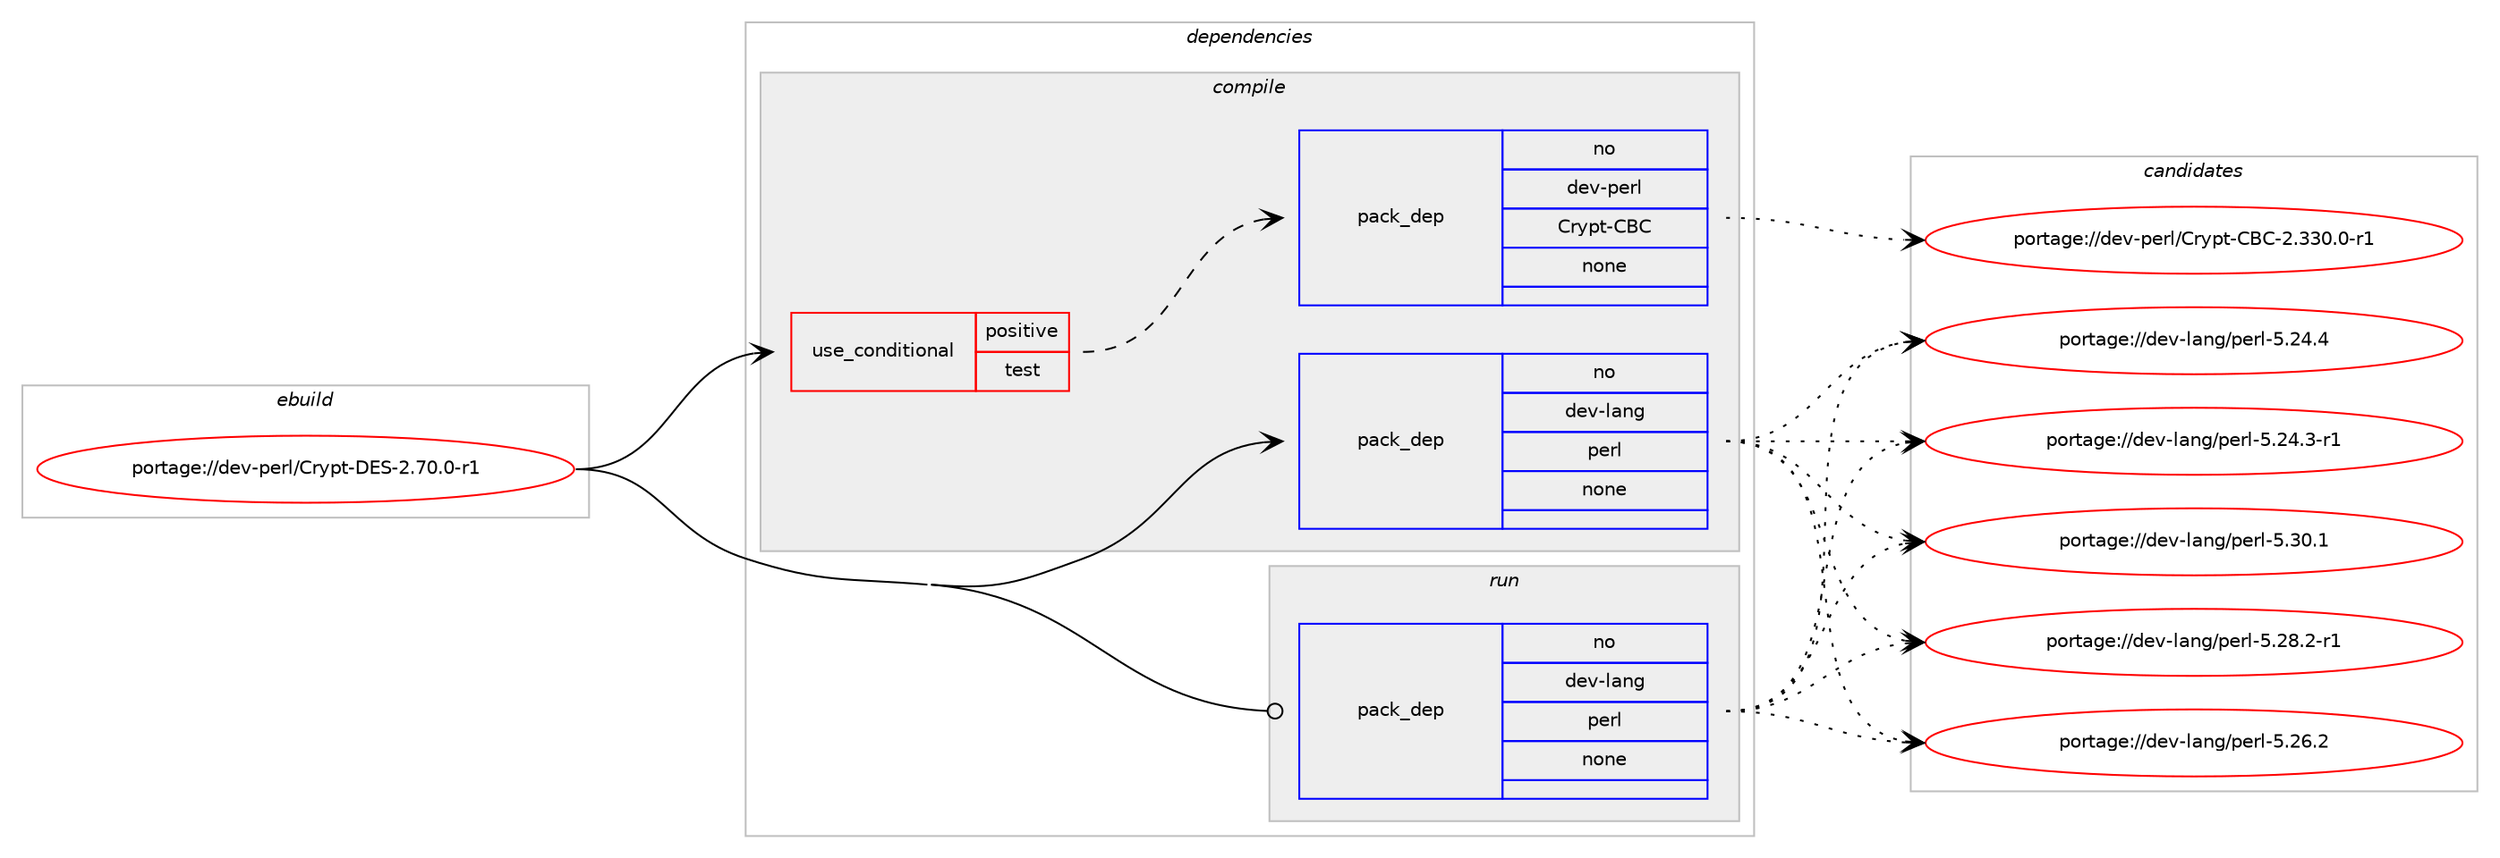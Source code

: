 digraph prolog {

# *************
# Graph options
# *************

newrank=true;
concentrate=true;
compound=true;
graph [rankdir=LR,fontname=Helvetica,fontsize=10,ranksep=1.5];#, ranksep=2.5, nodesep=0.2];
edge  [arrowhead=vee];
node  [fontname=Helvetica,fontsize=10];

# **********
# The ebuild
# **********

subgraph cluster_leftcol {
color=gray;
label=<<i>ebuild</i>>;
id [label="portage://dev-perl/Crypt-DES-2.70.0-r1", color=red, width=4, href="../dev-perl/Crypt-DES-2.70.0-r1.svg"];
}

# ****************
# The dependencies
# ****************

subgraph cluster_midcol {
color=gray;
label=<<i>dependencies</i>>;
subgraph cluster_compile {
fillcolor="#eeeeee";
style=filled;
label=<<i>compile</i>>;
subgraph cond122555 {
dependency498039 [label=<<TABLE BORDER="0" CELLBORDER="1" CELLSPACING="0" CELLPADDING="4"><TR><TD ROWSPAN="3" CELLPADDING="10">use_conditional</TD></TR><TR><TD>positive</TD></TR><TR><TD>test</TD></TR></TABLE>>, shape=none, color=red];
subgraph pack370385 {
dependency498040 [label=<<TABLE BORDER="0" CELLBORDER="1" CELLSPACING="0" CELLPADDING="4" WIDTH="220"><TR><TD ROWSPAN="6" CELLPADDING="30">pack_dep</TD></TR><TR><TD WIDTH="110">no</TD></TR><TR><TD>dev-perl</TD></TR><TR><TD>Crypt-CBC</TD></TR><TR><TD>none</TD></TR><TR><TD></TD></TR></TABLE>>, shape=none, color=blue];
}
dependency498039:e -> dependency498040:w [weight=20,style="dashed",arrowhead="vee"];
}
id:e -> dependency498039:w [weight=20,style="solid",arrowhead="vee"];
subgraph pack370386 {
dependency498041 [label=<<TABLE BORDER="0" CELLBORDER="1" CELLSPACING="0" CELLPADDING="4" WIDTH="220"><TR><TD ROWSPAN="6" CELLPADDING="30">pack_dep</TD></TR><TR><TD WIDTH="110">no</TD></TR><TR><TD>dev-lang</TD></TR><TR><TD>perl</TD></TR><TR><TD>none</TD></TR><TR><TD></TD></TR></TABLE>>, shape=none, color=blue];
}
id:e -> dependency498041:w [weight=20,style="solid",arrowhead="vee"];
}
subgraph cluster_compileandrun {
fillcolor="#eeeeee";
style=filled;
label=<<i>compile and run</i>>;
}
subgraph cluster_run {
fillcolor="#eeeeee";
style=filled;
label=<<i>run</i>>;
subgraph pack370387 {
dependency498042 [label=<<TABLE BORDER="0" CELLBORDER="1" CELLSPACING="0" CELLPADDING="4" WIDTH="220"><TR><TD ROWSPAN="6" CELLPADDING="30">pack_dep</TD></TR><TR><TD WIDTH="110">no</TD></TR><TR><TD>dev-lang</TD></TR><TR><TD>perl</TD></TR><TR><TD>none</TD></TR><TR><TD></TD></TR></TABLE>>, shape=none, color=blue];
}
id:e -> dependency498042:w [weight=20,style="solid",arrowhead="odot"];
}
}

# **************
# The candidates
# **************

subgraph cluster_choices {
rank=same;
color=gray;
label=<<i>candidates</i>>;

subgraph choice370385 {
color=black;
nodesep=1;
choice1001011184511210111410847671141211121164567666745504651514846484511449 [label="portage://dev-perl/Crypt-CBC-2.330.0-r1", color=red, width=4,href="../dev-perl/Crypt-CBC-2.330.0-r1.svg"];
dependency498040:e -> choice1001011184511210111410847671141211121164567666745504651514846484511449:w [style=dotted,weight="100"];
}
subgraph choice370386 {
color=black;
nodesep=1;
choice10010111845108971101034711210111410845534651484649 [label="portage://dev-lang/perl-5.30.1", color=red, width=4,href="../dev-lang/perl-5.30.1.svg"];
choice100101118451089711010347112101114108455346505646504511449 [label="portage://dev-lang/perl-5.28.2-r1", color=red, width=4,href="../dev-lang/perl-5.28.2-r1.svg"];
choice10010111845108971101034711210111410845534650544650 [label="portage://dev-lang/perl-5.26.2", color=red, width=4,href="../dev-lang/perl-5.26.2.svg"];
choice10010111845108971101034711210111410845534650524652 [label="portage://dev-lang/perl-5.24.4", color=red, width=4,href="../dev-lang/perl-5.24.4.svg"];
choice100101118451089711010347112101114108455346505246514511449 [label="portage://dev-lang/perl-5.24.3-r1", color=red, width=4,href="../dev-lang/perl-5.24.3-r1.svg"];
dependency498041:e -> choice10010111845108971101034711210111410845534651484649:w [style=dotted,weight="100"];
dependency498041:e -> choice100101118451089711010347112101114108455346505646504511449:w [style=dotted,weight="100"];
dependency498041:e -> choice10010111845108971101034711210111410845534650544650:w [style=dotted,weight="100"];
dependency498041:e -> choice10010111845108971101034711210111410845534650524652:w [style=dotted,weight="100"];
dependency498041:e -> choice100101118451089711010347112101114108455346505246514511449:w [style=dotted,weight="100"];
}
subgraph choice370387 {
color=black;
nodesep=1;
choice10010111845108971101034711210111410845534651484649 [label="portage://dev-lang/perl-5.30.1", color=red, width=4,href="../dev-lang/perl-5.30.1.svg"];
choice100101118451089711010347112101114108455346505646504511449 [label="portage://dev-lang/perl-5.28.2-r1", color=red, width=4,href="../dev-lang/perl-5.28.2-r1.svg"];
choice10010111845108971101034711210111410845534650544650 [label="portage://dev-lang/perl-5.26.2", color=red, width=4,href="../dev-lang/perl-5.26.2.svg"];
choice10010111845108971101034711210111410845534650524652 [label="portage://dev-lang/perl-5.24.4", color=red, width=4,href="../dev-lang/perl-5.24.4.svg"];
choice100101118451089711010347112101114108455346505246514511449 [label="portage://dev-lang/perl-5.24.3-r1", color=red, width=4,href="../dev-lang/perl-5.24.3-r1.svg"];
dependency498042:e -> choice10010111845108971101034711210111410845534651484649:w [style=dotted,weight="100"];
dependency498042:e -> choice100101118451089711010347112101114108455346505646504511449:w [style=dotted,weight="100"];
dependency498042:e -> choice10010111845108971101034711210111410845534650544650:w [style=dotted,weight="100"];
dependency498042:e -> choice10010111845108971101034711210111410845534650524652:w [style=dotted,weight="100"];
dependency498042:e -> choice100101118451089711010347112101114108455346505246514511449:w [style=dotted,weight="100"];
}
}

}
